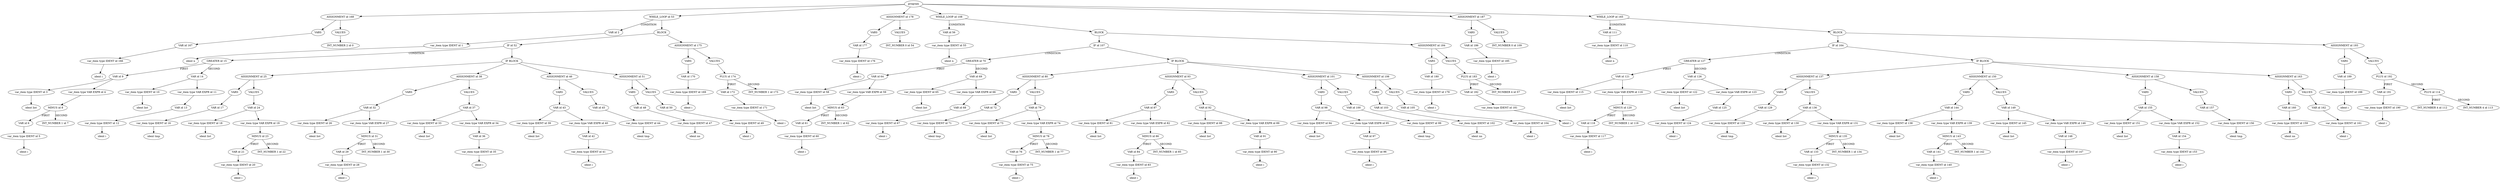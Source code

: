 digraph G {
IDChunkNode60c6f5b [label="program"]
IDStmtNode2038ae61 [label="ASSIGNMENT id 168"]
IDExprSeqNode3c0f93f1 [label="VARS"]
IDExprSeqNode31dc339b [label="VALUES"]
IDStmtNode2038ae61->IDExprSeqNode3c0f93f1
IDStmtNode2038ae61->IDExprSeqNode31dc339b
IDExprNode544fe44c [label="VAR id 167"]
IDVarItemNode31610302 [label="var_item type IDENT id 166"]
ID166 [label="ident i"]
IDVarItemNode31610302->ID166
IDExprNode544fe44c->IDVarItemNode31610302
IDExprSeqNode3c0f93f1->IDExprNode544fe44c
IDExprNode71318ec4 [label="INT_NUMBER 2 id 0"]
IDExprSeqNode31dc339b->IDExprNode71318ec4
IDChunkNode60c6f5b->IDStmtNode2038ae61
IDStmtNode21213b92 [label="WHILE_LOOP id 53"]
IDExprNodea67c67e [label="VAR id 2"]
IDVarItemNode3327bd23 [label="var_item type IDENT id 1"]
ID1 [label="ident n"]
IDVarItemNode3327bd23->ID1
IDExprNodea67c67e->IDVarItemNode3327bd23
IDStmtNode21213b92->IDExprNodea67c67e [label="CONDITION"]
IDStmtSeqNode4e1d422d [label="BLOCK"]
IDStmtNode21213b92->IDStmtSeqNode4e1d422d
IDStmtNode66480dd7 [label="IF id 52"]
IDExprNode52a86356 [label="GREATER id 15"]
IDExprNode5ce81285 [label="VAR id 9"]
IDVarItemNode78c03f1f [label="var_item type IDENT id 3"]
ID3 [label="ident list"]
IDVarItemNode78c03f1f->ID3
IDExprNode5ce81285->IDVarItemNode78c03f1f
IDVarItemNode5ec0a365 [label="var_item type VAR EXPR id 4"]
IDExprNode4fe3c938 [label="MINUS id 8"]
IDExprNode5383967b [label="VAR id 6"]
IDVarItemNode2ac273d3 [label="var_item type IDENT id 5"]
ID5 [label="ident i"]
IDVarItemNode2ac273d3->ID5
IDExprNode5383967b->IDVarItemNode2ac273d3
IDExprNode4fe3c938->IDExprNode5383967b [label="FIRST"]
IDExprNode71423665 [label="INT_NUMBER 1 id 7"]
IDExprNode4fe3c938->IDExprNode71423665 [label="SECOND"]
IDVarItemNode5ec0a365->IDExprNode4fe3c938
IDExprNode5ce81285->IDVarItemNode5ec0a365
IDExprNode52a86356->IDExprNode5ce81285 [label="FIRST"]
IDExprNode20398b7c [label="VAR id 14"]
IDVarItemNode6fc6f14e [label="var_item type IDENT id 10"]
ID10 [label="ident list"]
IDVarItemNode6fc6f14e->ID10
IDExprNode20398b7c->IDVarItemNode6fc6f14e
IDVarItemNode56235b8e [label="var_item type VAR EXPR id 11"]
IDExprNode3632be31 [label="VAR id 13"]
IDVarItemNode5abca1e0 [label="var_item type IDENT id 12"]
ID12 [label="ident i"]
IDVarItemNode5abca1e0->ID12
IDExprNode3632be31->IDVarItemNode5abca1e0
IDVarItemNode56235b8e->IDExprNode3632be31
IDExprNode20398b7c->IDVarItemNode56235b8e
IDExprNode52a86356->IDExprNode20398b7c [label="SECOND"]
IDStmtNode66480dd7->IDExprNode52a86356 [label="CONDITION"]
IDStmtSeqNode2286778 [label="IF BLOCK"]
IDStmtNode66480dd7->IDStmtSeqNode2286778
IDStmtNode4e9ba398 [label="ASSIGNMENT id 25"]
IDExprSeqNode6d7b4f4c [label="VARS"]
IDExprSeqNode527740a2 [label="VALUES"]
IDStmtNode4e9ba398->IDExprSeqNode6d7b4f4c
IDStmtNode4e9ba398->IDExprSeqNode527740a2
IDExprNode13a5fe33 [label="VAR id 17"]
IDVarItemNode3108bc [label="var_item type IDENT id 16"]
ID16 [label="ident tmp"]
IDVarItemNode3108bc->ID16
IDExprNode13a5fe33->IDVarItemNode3108bc
IDExprSeqNode6d7b4f4c->IDExprNode13a5fe33
IDExprNode370736d9 [label="VAR id 24"]
IDVarItemNode5f9d02cb [label="var_item type IDENT id 18"]
ID18 [label="ident list"]
IDVarItemNode5f9d02cb->ID18
IDExprNode370736d9->IDVarItemNode5f9d02cb
IDVarItemNode63753b6d [label="var_item type VAR EXPR id 19"]
IDExprNode6b09bb57 [label="MINUS id 23"]
IDExprNode6536e911 [label="VAR id 21"]
IDVarItemNode520a3426 [label="var_item type IDENT id 20"]
ID20 [label="ident i"]
IDVarItemNode520a3426->ID20
IDExprNode6536e911->IDVarItemNode520a3426
IDExprNode6b09bb57->IDExprNode6536e911 [label="FIRST"]
IDExprNode18eed359 [label="INT_NUMBER 1 id 22"]
IDExprNode6b09bb57->IDExprNode18eed359 [label="SECOND"]
IDVarItemNode63753b6d->IDExprNode6b09bb57
IDExprNode370736d9->IDVarItemNode63753b6d
IDExprSeqNode527740a2->IDExprNode370736d9
IDStmtSeqNode2286778->IDStmtNode4e9ba398
IDStmtNode3e9b1010 [label="ASSIGNMENT id 38"]
IDExprSeqNode6c3708b3 [label="VARS"]
IDExprSeqNode6f1fba17 [label="VALUES"]
IDStmtNode3e9b1010->IDExprSeqNode6c3708b3
IDStmtNode3e9b1010->IDExprSeqNode6f1fba17
IDExprNode185d8b6 [label="VAR id 32"]
IDVarItemNode67784306 [label="var_item type IDENT id 26"]
ID26 [label="ident list"]
IDVarItemNode67784306->ID26
IDExprNode185d8b6->IDVarItemNode67784306
IDVarItemNode335eadca [label="var_item type VAR EXPR id 27"]
IDExprNode210366b4 [label="MINUS id 31"]
IDExprNodeeec5a4a [label="VAR id 29"]
IDVarItemNode2b2948e2 [label="var_item type IDENT id 28"]
ID28 [label="ident i"]
IDVarItemNode2b2948e2->ID28
IDExprNodeeec5a4a->IDVarItemNode2b2948e2
IDExprNode210366b4->IDExprNodeeec5a4a [label="FIRST"]
IDExprNode6ddf90b0 [label="INT_NUMBER 1 id 30"]
IDExprNode210366b4->IDExprNode6ddf90b0 [label="SECOND"]
IDVarItemNode335eadca->IDExprNode210366b4
IDExprNode185d8b6->IDVarItemNode335eadca
IDExprSeqNode6c3708b3->IDExprNode185d8b6
IDExprNode57536d79 [label="VAR id 37"]
IDVarItemNode3b0143d3 [label="var_item type IDENT id 33"]
ID33 [label="ident list"]
IDVarItemNode3b0143d3->ID33
IDExprNode57536d79->IDVarItemNode3b0143d3
IDVarItemNode5a8e6209 [label="var_item type VAR EXPR id 34"]
IDExprNode4b4523f8 [label="VAR id 36"]
IDVarItemNode731a74c [label="var_item type IDENT id 35"]
ID35 [label="ident i"]
IDVarItemNode731a74c->ID35
IDExprNode4b4523f8->IDVarItemNode731a74c
IDVarItemNode5a8e6209->IDExprNode4b4523f8
IDExprNode57536d79->IDVarItemNode5a8e6209
IDExprSeqNode6f1fba17->IDExprNode57536d79
IDStmtSeqNode2286778->IDStmtNode3e9b1010
IDStmtNode369f73a2 [label="ASSIGNMENT id 46"]
IDExprSeqNode1f28c152 [label="VARS"]
IDExprSeqNode7d907bac [label="VALUES"]
IDStmtNode369f73a2->IDExprSeqNode1f28c152
IDStmtNode369f73a2->IDExprSeqNode7d907bac
IDExprNode7791a895 [label="VAR id 43"]
IDVarItemNode3a5ed7a6 [label="var_item type IDENT id 39"]
ID39 [label="ident list"]
IDVarItemNode3a5ed7a6->ID39
IDExprNode7791a895->IDVarItemNode3a5ed7a6
IDVarItemNode6325a3ee [label="var_item type VAR EXPR id 40"]
IDExprNode1d16f93d [label="VAR id 42"]
IDVarItemNode67b92f0a [label="var_item type IDENT id 41"]
ID41 [label="ident i"]
IDVarItemNode67b92f0a->ID41
IDExprNode1d16f93d->IDVarItemNode67b92f0a
IDVarItemNode6325a3ee->IDExprNode1d16f93d
IDExprNode7791a895->IDVarItemNode6325a3ee
IDExprSeqNode1f28c152->IDExprNode7791a895
IDExprNode2b9627bc [label="VAR id 45"]
IDVarItemNode65e2dbf3 [label="var_item type IDENT id 44"]
ID44 [label="ident tmp"]
IDVarItemNode65e2dbf3->ID44
IDExprNode2b9627bc->IDVarItemNode65e2dbf3
IDExprSeqNode7d907bac->IDExprNode2b9627bc
IDStmtSeqNode2286778->IDStmtNode369f73a2
IDStmtNode4f970963 [label="ASSIGNMENT id 51"]
IDExprSeqNode61f8bee4 [label="VARS"]
IDExprSeqNode7b49cea0 [label="VALUES"]
IDStmtNode4f970963->IDExprSeqNode61f8bee4
IDStmtNode4f970963->IDExprSeqNode7b49cea0
IDExprNode887af79 [label="VAR id 48"]
IDVarItemNode7fac631b [label="var_item type IDENT id 47"]
ID47 [label="ident nn"]
IDVarItemNode7fac631b->ID47
IDExprNode887af79->IDVarItemNode7fac631b
IDExprSeqNode61f8bee4->IDExprNode887af79
IDExprNode5b87ed94 [label="VAR id 50"]
IDVarItemNode6e0e048a [label="var_item type IDENT id 49"]
ID49 [label="ident i"]
IDVarItemNode6e0e048a->ID49
IDExprNode5b87ed94->IDVarItemNode6e0e048a
IDExprSeqNode7b49cea0->IDExprNode5b87ed94
IDStmtSeqNode2286778->IDStmtNode4f970963
IDStmtSeqNode4e1d422d->IDStmtNode66480dd7
IDStmtNode5bc79255 [label="ASSIGNMENT id 175"]
IDExprSeqNode47ef968d [label="VARS"]
IDExprSeqNode23e028a9 [label="VALUES"]
IDStmtNode5bc79255->IDExprSeqNode47ef968d
IDStmtNode5bc79255->IDExprSeqNode23e028a9
IDExprNode3dd4520b [label="VAR id 170"]
IDVarItemNode5ae63ade [label="var_item type IDENT id 169"]
ID169 [label="ident i"]
IDVarItemNode5ae63ade->ID169
IDExprNode3dd4520b->IDVarItemNode5ae63ade
IDExprSeqNode47ef968d->IDExprNode3dd4520b
IDExprNode610694f1 [label="PLUS id 174"]
IDExprNode43814d18 [label="VAR id 172"]
IDVarItemNode5c5a1b69 [label="var_item type IDENT id 171"]
ID171 [label="ident i"]
IDVarItemNode5c5a1b69->ID171
IDExprNode43814d18->IDVarItemNode5c5a1b69
IDExprNode610694f1->IDExprNode43814d18 [label="FIRST"]
IDExprNode3701eaf6 [label="INT_NUMBER 1 id 173"]
IDExprNode610694f1->IDExprNode3701eaf6 [label="SECOND"]
IDExprSeqNode23e028a9->IDExprNode610694f1
IDStmtSeqNode4e1d422d->IDStmtNode5bc79255
IDChunkNode60c6f5b->IDStmtNode21213b92
IDStmtNode627551fb [label="ASSIGNMENT id 178"]
IDExprSeqNode2b552920 [label="VARS"]
IDExprSeqNode2758fe70 [label="VALUES"]
IDStmtNode627551fb->IDExprSeqNode2b552920
IDStmtNode627551fb->IDExprSeqNode2758fe70
IDExprNode1f36e637 [label="VAR id 177"]
IDVarItemNode578486a3 [label="var_item type IDENT id 176"]
ID176 [label="ident i"]
IDVarItemNode578486a3->ID176
IDExprNode1f36e637->IDVarItemNode578486a3
IDExprSeqNode2b552920->IDExprNode1f36e637
IDExprNode551aa95a [label="INT_NUMBER 0 id 54"]
IDExprSeqNode2758fe70->IDExprNode551aa95a
IDChunkNode60c6f5b->IDStmtNode627551fb
IDStmtNode35d176f7 [label="WHILE_LOOP id 108"]
IDExprNode1dfe2924 [label="VAR id 56"]
IDVarItemNode6ebc05a6 [label="var_item type IDENT id 55"]
ID55 [label="ident n"]
IDVarItemNode6ebc05a6->ID55
IDExprNode1dfe2924->IDVarItemNode6ebc05a6
IDStmtNode35d176f7->IDExprNode1dfe2924 [label="CONDITION"]
IDStmtSeqNode6e6c3152 [label="BLOCK"]
IDStmtNode35d176f7->IDStmtSeqNode6e6c3152
IDStmtNode50b494a6 [label="IF id 107"]
IDExprNode3cef309d [label="GREATER id 70"]
IDExprNode32709393 [label="VAR id 64"]
IDVarItemNode3d99d22e [label="var_item type IDENT id 58"]
ID58 [label="ident list"]
IDVarItemNode3d99d22e->ID58
IDExprNode32709393->IDVarItemNode3d99d22e
IDVarItemNode49fc609f [label="var_item type VAR EXPR id 59"]
IDExprNodecd2dae5 [label="MINUS id 63"]
IDExprNode3a883ce7 [label="VAR id 61"]
IDVarItemNode4973813a [label="var_item type IDENT id 60"]
ID60 [label="ident i"]
IDVarItemNode4973813a->ID60
IDExprNode3a883ce7->IDVarItemNode4973813a
IDExprNodecd2dae5->IDExprNode3a883ce7 [label="FIRST"]
IDExprNode6321e813 [label="INT_NUMBER 1 id 62"]
IDExprNodecd2dae5->IDExprNode6321e813 [label="SECOND"]
IDVarItemNode49fc609f->IDExprNodecd2dae5
IDExprNode32709393->IDVarItemNode49fc609f
IDExprNode3cef309d->IDExprNode32709393 [label="FIRST"]
IDExprNode79be0360 [label="VAR id 69"]
IDVarItemNode22a67b4 [label="var_item type IDENT id 65"]
ID65 [label="ident list"]
IDVarItemNode22a67b4->ID65
IDExprNode79be0360->IDVarItemNode22a67b4
IDVarItemNode57855c9a [label="var_item type VAR EXPR id 66"]
IDExprNode3b084709 [label="VAR id 68"]
IDVarItemNode3224f60b [label="var_item type IDENT id 67"]
ID67 [label="ident i"]
IDVarItemNode3224f60b->ID67
IDExprNode3b084709->IDVarItemNode3224f60b
IDVarItemNode57855c9a->IDExprNode3b084709
IDExprNode79be0360->IDVarItemNode57855c9a
IDExprNode3cef309d->IDExprNode79be0360 [label="SECOND"]
IDStmtNode50b494a6->IDExprNode3cef309d [label="CONDITION"]
IDStmtSeqNode63e2203c [label="IF BLOCK"]
IDStmtNode50b494a6->IDStmtSeqNode63e2203c
IDStmtNode1efed156 [label="ASSIGNMENT id 80"]
IDExprSeqNode6737fd8f [label="VARS"]
IDExprSeqNode72b6cbcc [label="VALUES"]
IDStmtNode1efed156->IDExprSeqNode6737fd8f
IDStmtNode1efed156->IDExprSeqNode72b6cbcc
IDExprNodea7e666 [label="VAR id 72"]
IDVarItemNode68bbe345 [label="var_item type IDENT id 71"]
ID71 [label="ident tmp"]
IDVarItemNode68bbe345->ID71
IDExprNodea7e666->IDVarItemNode68bbe345
IDExprSeqNode6737fd8f->IDExprNodea7e666
IDExprNode30b8a058 [label="VAR id 79"]
IDVarItemNode7494e528 [label="var_item type IDENT id 73"]
ID73 [label="ident list"]
IDVarItemNode7494e528->ID73
IDExprNode30b8a058->IDVarItemNode7494e528
IDVarItemNode4bbfb90a [label="var_item type VAR EXPR id 74"]
IDExprNode7c29daf3 [label="MINUS id 78"]
IDExprNode9660f4e [label="VAR id 76"]
IDVarItemNode5a8806ef [label="var_item type IDENT id 75"]
ID75 [label="ident i"]
IDVarItemNode5a8806ef->ID75
IDExprNode9660f4e->IDVarItemNode5a8806ef
IDExprNode7c29daf3->IDExprNode9660f4e [label="FIRST"]
IDExprNode6c49835d [label="INT_NUMBER 1 id 77"]
IDExprNode7c29daf3->IDExprNode6c49835d [label="SECOND"]
IDVarItemNode4bbfb90a->IDExprNode7c29daf3
IDExprNode30b8a058->IDVarItemNode4bbfb90a
IDExprSeqNode72b6cbcc->IDExprNode30b8a058
IDStmtSeqNode63e2203c->IDStmtNode1efed156
IDStmtNode5e853265 [label="ASSIGNMENT id 93"]
IDExprSeqNode67205a84 [label="VARS"]
IDExprSeqNode7d0587f1 [label="VALUES"]
IDStmtNode5e853265->IDExprSeqNode67205a84
IDStmtNode5e853265->IDExprSeqNode7d0587f1
IDExprNode5d76b067 [label="VAR id 87"]
IDVarItemNode2a17b7b6 [label="var_item type IDENT id 81"]
ID81 [label="ident list"]
IDVarItemNode2a17b7b6->ID81
IDExprNode5d76b067->IDVarItemNode2a17b7b6
IDVarItemNode4f063c0a [label="var_item type VAR EXPR id 82"]
IDExprNode1e6d1014 [label="MINUS id 86"]
IDExprNode76707e36 [label="VAR id 84"]
IDVarItemNode614ddd49 [label="var_item type IDENT id 83"]
ID83 [label="ident i"]
IDVarItemNode614ddd49->ID83
IDExprNode76707e36->IDVarItemNode614ddd49
IDExprNode1e6d1014->IDExprNode76707e36 [label="FIRST"]
IDExprNode1f554b06 [label="INT_NUMBER 1 id 85"]
IDExprNode1e6d1014->IDExprNode1f554b06 [label="SECOND"]
IDVarItemNode4f063c0a->IDExprNode1e6d1014
IDExprNode5d76b067->IDVarItemNode4f063c0a
IDExprSeqNode67205a84->IDExprNode5d76b067
IDExprNode694e1548 [label="VAR id 92"]
IDVarItemNode1c3a4799 [label="var_item type IDENT id 88"]
ID88 [label="ident list"]
IDVarItemNode1c3a4799->ID88
IDExprNode694e1548->IDVarItemNode1c3a4799
IDVarItemNode131276c2 [label="var_item type VAR EXPR id 89"]
IDExprNode26aa12dd [label="VAR id 91"]
IDVarItemNode3fd7a715 [label="var_item type IDENT id 90"]
ID90 [label="ident i"]
IDVarItemNode3fd7a715->ID90
IDExprNode26aa12dd->IDVarItemNode3fd7a715
IDVarItemNode131276c2->IDExprNode26aa12dd
IDExprNode694e1548->IDVarItemNode131276c2
IDExprSeqNode7d0587f1->IDExprNode694e1548
IDStmtSeqNode63e2203c->IDStmtNode5e853265
IDStmtNode711f39f9 [label="ASSIGNMENT id 101"]
IDExprSeqNode71bbf57e [label="VARS"]
IDExprSeqNode7f13d6e [label="VALUES"]
IDStmtNode711f39f9->IDExprSeqNode71bbf57e
IDStmtNode711f39f9->IDExprSeqNode7f13d6e
IDExprNode51cdd8a [label="VAR id 98"]
IDVarItemNoded44fc21 [label="var_item type IDENT id 94"]
ID94 [label="ident list"]
IDVarItemNoded44fc21->ID94
IDExprNode51cdd8a->IDVarItemNoded44fc21
IDVarItemNode23faf8f2 [label="var_item type VAR EXPR id 95"]
IDExprNode2d6eabae [label="VAR id 97"]
IDVarItemNode4e7dc304 [label="var_item type IDENT id 96"]
ID96 [label="ident i"]
IDVarItemNode4e7dc304->ID96
IDExprNode2d6eabae->IDVarItemNode4e7dc304
IDVarItemNode23faf8f2->IDExprNode2d6eabae
IDExprNode51cdd8a->IDVarItemNode23faf8f2
IDExprSeqNode71bbf57e->IDExprNode51cdd8a
IDExprNode64729b1e [label="VAR id 100"]
IDVarItemNode10bbd20a [label="var_item type IDENT id 99"]
ID99 [label="ident tmp"]
IDVarItemNode10bbd20a->ID99
IDExprNode64729b1e->IDVarItemNode10bbd20a
IDExprSeqNode7f13d6e->IDExprNode64729b1e
IDStmtSeqNode63e2203c->IDStmtNode711f39f9
IDStmtNode48503868 [label="ASSIGNMENT id 106"]
IDExprSeqNode6895a785 [label="VARS"]
IDExprSeqNode184f6be2 [label="VALUES"]
IDStmtNode48503868->IDExprSeqNode6895a785
IDStmtNode48503868->IDExprSeqNode184f6be2
IDExprNode56aac163 [label="VAR id 103"]
IDVarItemNode1f7030a6 [label="var_item type IDENT id 102"]
ID102 [label="ident nn"]
IDVarItemNode1f7030a6->ID102
IDExprNode56aac163->IDVarItemNode1f7030a6
IDExprSeqNode6895a785->IDExprNode56aac163
IDExprNode5a1c0542 [label="VAR id 105"]
IDVarItemNode396f6598 [label="var_item type IDENT id 104"]
ID104 [label="ident i"]
IDVarItemNode396f6598->ID104
IDExprNode5a1c0542->IDVarItemNode396f6598
IDExprSeqNode184f6be2->IDExprNode5a1c0542
IDStmtSeqNode63e2203c->IDStmtNode48503868
IDStmtSeqNode6e6c3152->IDStmtNode50b494a6
IDStmtNode394e1a0f [label="ASSIGNMENT id 184"]
IDExprSeqNode27a5f880 [label="VARS"]
IDExprSeqNode1d29cf23 [label="VALUES"]
IDStmtNode394e1a0f->IDExprSeqNode27a5f880
IDStmtNode394e1a0f->IDExprSeqNode1d29cf23
IDExprNode5f282abb [label="VAR id 180"]
IDVarItemNode167fdd33 [label="var_item type IDENT id 179"]
ID179 [label="ident i"]
IDVarItemNode167fdd33->ID179
IDExprNode5f282abb->IDVarItemNode167fdd33
IDExprSeqNode27a5f880->IDExprNode5f282abb
IDExprNode1e965684 [label="PLUS id 183"]
IDExprNode4d95d2a2 [label="VAR id 182"]
IDVarItemNode53f65459 [label="var_item type IDENT id 181"]
ID181 [label="ident i"]
IDVarItemNode53f65459->ID181
IDExprNode4d95d2a2->IDVarItemNode53f65459
IDExprNode1e965684->IDExprNode4d95d2a2 [label="FIRST"]
IDExprNode3b088d51 [label="INT_NUMBER 4 id 57"]
IDExprNode1e965684->IDExprNode3b088d51 [label="SECOND"]
IDExprSeqNode1d29cf23->IDExprNode1e965684
IDStmtSeqNode6e6c3152->IDStmtNode394e1a0f
IDChunkNode60c6f5b->IDStmtNode35d176f7
IDStmtNode1786dec2 [label="ASSIGNMENT id 187"]
IDExprSeqNode74650e52 [label="VARS"]
IDExprSeqNode15d0c81b [label="VALUES"]
IDStmtNode1786dec2->IDExprSeqNode74650e52
IDStmtNode1786dec2->IDExprSeqNode15d0c81b
IDExprNode6acdbdf5 [label="VAR id 186"]
IDVarItemNode4b1c1ea0 [label="var_item type IDENT id 185"]
ID185 [label="ident i"]
IDVarItemNode4b1c1ea0->ID185
IDExprNode6acdbdf5->IDVarItemNode4b1c1ea0
IDExprSeqNode74650e52->IDExprNode6acdbdf5
IDExprNode17579e0f [label="INT_NUMBER 0 id 109"]
IDExprSeqNode15d0c81b->IDExprNode17579e0f
IDChunkNode60c6f5b->IDStmtNode1786dec2
IDStmtNode4d41cee [label="WHILE_LOOP id 165"]
IDExprNode3712b94 [label="VAR id 111"]
IDVarItemNode2833cc44 [label="var_item type IDENT id 110"]
ID110 [label="ident n"]
IDVarItemNode2833cc44->ID110
IDExprNode3712b94->IDVarItemNode2833cc44
IDStmtNode4d41cee->IDExprNode3712b94 [label="CONDITION"]
IDStmtSeqNode33f88ab [label="BLOCK"]
IDStmtNode4d41cee->IDStmtSeqNode33f88ab
IDStmtNode27a8c74e [label="IF id 164"]
IDExprNode2d8f65a4 [label="GREATER id 127"]
IDExprNode1b68ddbd [label="VAR id 121"]
IDVarItemNode646d64ab [label="var_item type IDENT id 115"]
ID115 [label="ident list"]
IDVarItemNode646d64ab->ID115
IDExprNode1b68ddbd->IDVarItemNode646d64ab
IDVarItemNode59e5ddf [label="var_item type VAR EXPR id 116"]
IDExprNode536aaa8d [label="MINUS id 120"]
IDExprNodee320068 [label="VAR id 118"]
IDVarItemNode1f57539 [label="var_item type IDENT id 117"]
ID117 [label="ident i"]
IDVarItemNode1f57539->ID117
IDExprNodee320068->IDVarItemNode1f57539
IDExprNode536aaa8d->IDExprNodee320068 [label="FIRST"]
IDExprNode76f2b07d [label="INT_NUMBER 1 id 119"]
IDExprNode536aaa8d->IDExprNode76f2b07d [label="SECOND"]
IDVarItemNode59e5ddf->IDExprNode536aaa8d
IDExprNode1b68ddbd->IDVarItemNode59e5ddf
IDExprNode2d8f65a4->IDExprNode1b68ddbd [label="FIRST"]
IDExprNode704a52ec [label="VAR id 126"]
IDVarItemNode6ee52dcd [label="var_item type IDENT id 122"]
ID122 [label="ident list"]
IDVarItemNode6ee52dcd->ID122
IDExprNode704a52ec->IDVarItemNode6ee52dcd
IDVarItemNode4493d195 [label="var_item type VAR EXPR id 123"]
IDExprNode2781e022 [label="VAR id 125"]
IDVarItemNode57e1b0c [label="var_item type IDENT id 124"]
ID124 [label="ident i"]
IDVarItemNode57e1b0c->ID124
IDExprNode2781e022->IDVarItemNode57e1b0c
IDVarItemNode4493d195->IDExprNode2781e022
IDExprNode704a52ec->IDVarItemNode4493d195
IDExprNode2d8f65a4->IDExprNode704a52ec [label="SECOND"]
IDStmtNode27a8c74e->IDExprNode2d8f65a4 [label="CONDITION"]
IDStmtSeqNode4232c52b [label="IF BLOCK"]
IDStmtNode27a8c74e->IDStmtSeqNode4232c52b
IDStmtNode1877ab81 [label="ASSIGNMENT id 137"]
IDExprSeqNode305fd85d [label="VARS"]
IDExprSeqNode458c1321 [label="VALUES"]
IDStmtNode1877ab81->IDExprSeqNode305fd85d
IDStmtNode1877ab81->IDExprSeqNode458c1321
IDExprNode11438d26 [label="VAR id 129"]
IDVarItemNode34cd072c [label="var_item type IDENT id 128"]
ID128 [label="ident tmp"]
IDVarItemNode34cd072c->ID128
IDExprNode11438d26->IDVarItemNode34cd072c
IDExprSeqNode305fd85d->IDExprNode11438d26
IDExprNode7a1ebcd8 [label="VAR id 136"]
IDVarItemNode5faeada1 [label="var_item type IDENT id 130"]
ID130 [label="ident list"]
IDVarItemNode5faeada1->ID130
IDExprNode7a1ebcd8->IDVarItemNode5faeada1
IDVarItemNode528931cf [label="var_item type VAR EXPR id 131"]
IDExprNodeea1a8d5 [label="MINUS id 135"]
IDExprNode1563da5 [label="VAR id 133"]
IDVarItemNode2bbf4b8b [label="var_item type IDENT id 132"]
ID132 [label="ident i"]
IDVarItemNode2bbf4b8b->ID132
IDExprNode1563da5->IDVarItemNode2bbf4b8b
IDExprNodeea1a8d5->IDExprNode1563da5 [label="FIRST"]
IDExprNode30a3107a [label="INT_NUMBER 1 id 134"]
IDExprNodeea1a8d5->IDExprNode30a3107a [label="SECOND"]
IDVarItemNode528931cf->IDExprNodeea1a8d5
IDExprNode7a1ebcd8->IDVarItemNode528931cf
IDExprSeqNode458c1321->IDExprNode7a1ebcd8
IDStmtSeqNode4232c52b->IDStmtNode1877ab81
IDStmtNode33c7e1bb [label="ASSIGNMENT id 150"]
IDExprSeqNode34c4973 [label="VARS"]
IDExprSeqNode52feb982 [label="VALUES"]
IDStmtNode33c7e1bb->IDExprSeqNode34c4973
IDStmtNode33c7e1bb->IDExprSeqNode52feb982
IDExprNode7a765367 [label="VAR id 144"]
IDVarItemNode76b0bfab [label="var_item type IDENT id 138"]
ID138 [label="ident list"]
IDVarItemNode76b0bfab->ID138
IDExprNode7a765367->IDVarItemNode76b0bfab
IDVarItemNode17d677df [label="var_item type VAR EXPR id 139"]
IDExprNode3043fe0e [label="MINUS id 143"]
IDExprNode78e67e0a [label="VAR id 141"]
IDVarItemNodebd8db5a [label="var_item type IDENT id 140"]
ID140 [label="ident i"]
IDVarItemNodebd8db5a->ID140
IDExprNode78e67e0a->IDVarItemNodebd8db5a
IDExprNode3043fe0e->IDExprNode78e67e0a [label="FIRST"]
IDExprNode2f943d71 [label="INT_NUMBER 1 id 142"]
IDExprNode3043fe0e->IDExprNode2f943d71 [label="SECOND"]
IDVarItemNode17d677df->IDExprNode3043fe0e
IDExprNode7a765367->IDVarItemNode17d677df
IDExprSeqNode34c4973->IDExprNode7a765367
IDExprNode80503 [label="VAR id 149"]
IDVarItemNode4b553d26 [label="var_item type IDENT id 145"]
ID145 [label="ident list"]
IDVarItemNode4b553d26->ID145
IDExprNode80503->IDVarItemNode4b553d26
IDVarItemNode69a3d1d [label="var_item type VAR EXPR id 146"]
IDExprNode86be70a [label="VAR id 148"]
IDVarItemNode480bdb19 [label="var_item type IDENT id 147"]
ID147 [label="ident i"]
IDVarItemNode480bdb19->ID147
IDExprNode86be70a->IDVarItemNode480bdb19
IDVarItemNode69a3d1d->IDExprNode86be70a
IDExprNode80503->IDVarItemNode69a3d1d
IDExprSeqNode52feb982->IDExprNode80503
IDStmtSeqNode4232c52b->IDStmtNode33c7e1bb
IDStmtNode2a556333 [label="ASSIGNMENT id 158"]
IDExprSeqNode7d70d1b1 [label="VARS"]
IDExprSeqNode2a742aa2 [label="VALUES"]
IDStmtNode2a556333->IDExprSeqNode7d70d1b1
IDStmtNode2a556333->IDExprSeqNode2a742aa2
IDExprNode3cb1ffe6 [label="VAR id 155"]
IDVarItemNode3dfc5fb8 [label="var_item type IDENT id 151"]
ID151 [label="ident list"]
IDVarItemNode3dfc5fb8->ID151
IDExprNode3cb1ffe6->IDVarItemNode3dfc5fb8
IDVarItemNode467aecef [label="var_item type VAR EXPR id 152"]
IDExprNode4d50efb8 [label="VAR id 154"]
IDVarItemNode7e2d773b [label="var_item type IDENT id 153"]
ID153 [label="ident i"]
IDVarItemNode7e2d773b->ID153
IDExprNode4d50efb8->IDVarItemNode7e2d773b
IDVarItemNode467aecef->IDExprNode4d50efb8
IDExprNode3cb1ffe6->IDVarItemNode467aecef
IDExprSeqNode7d70d1b1->IDExprNode3cb1ffe6
IDExprNode2173f6d9 [label="VAR id 157"]
IDVarItemNode307f6b8c [label="var_item type IDENT id 156"]
ID156 [label="ident tmp"]
IDVarItemNode307f6b8c->ID156
IDExprNode2173f6d9->IDVarItemNode307f6b8c
IDExprSeqNode2a742aa2->IDExprNode2173f6d9
IDStmtSeqNode4232c52b->IDStmtNode2a556333
IDStmtNode7a187f14 [label="ASSIGNMENT id 163"]
IDExprSeqNode6f195bc3 [label="VARS"]
IDExprSeqNode51e2adc7 [label="VALUES"]
IDStmtNode7a187f14->IDExprSeqNode6f195bc3
IDStmtNode7a187f14->IDExprSeqNode51e2adc7
IDExprNode1a8a8f7c [label="VAR id 160"]
IDVarItemNode2353b3e6 [label="var_item type IDENT id 159"]
ID159 [label="ident nn"]
IDVarItemNode2353b3e6->ID159
IDExprNode1a8a8f7c->IDVarItemNode2353b3e6
IDExprSeqNode6f195bc3->IDExprNode1a8a8f7c
IDExprNode631330c [label="VAR id 162"]
IDVarItemNode42f93a98 [label="var_item type IDENT id 161"]
ID161 [label="ident i"]
IDVarItemNode42f93a98->ID161
IDExprNode631330c->IDVarItemNode42f93a98
IDExprSeqNode51e2adc7->IDExprNode631330c
IDStmtSeqNode4232c52b->IDStmtNode7a187f14
IDStmtSeqNode33f88ab->IDStmtNode27a8c74e
IDStmtNodec46bcd4 [label="ASSIGNMENT id 193"]
IDExprSeqNode3234e239 [label="VARS"]
IDExprSeqNode3d921e20 [label="VALUES"]
IDStmtNodec46bcd4->IDExprSeqNode3234e239
IDStmtNodec46bcd4->IDExprSeqNode3d921e20
IDExprNode36b4cef0 [label="VAR id 189"]
IDVarItemNodefad74ee [label="var_item type IDENT id 188"]
ID188 [label="ident i"]
IDVarItemNodefad74ee->ID188
IDExprNode36b4cef0->IDVarItemNodefad74ee
IDExprSeqNode3234e239->IDExprNode36b4cef0
IDExprNode1a1d6a08 [label="PLUS id 192"]
IDExprNode37d31475 [label="VAR id 191"]
IDVarItemNode27808f31 [label="var_item type IDENT id 190"]
ID190 [label="ident i"]
IDVarItemNode27808f31->ID190
IDExprNode37d31475->IDVarItemNode27808f31
IDExprNode1a1d6a08->IDExprNode37d31475 [label="FIRST"]
IDExprNode436e852b [label="PLUS id 114"]
IDExprNode32d2fa64 [label="INT_NUMBER 4 id 112"]
IDExprNode436e852b->IDExprNode32d2fa64 [label="FIRST"]
IDExprNode1d8d30f7 [label="INT_NUMBER 4 id 113"]
IDExprNode436e852b->IDExprNode1d8d30f7 [label="SECOND"]
IDExprNode1a1d6a08->IDExprNode436e852b [label="SECOND"]
IDExprSeqNode3d921e20->IDExprNode1a1d6a08
IDStmtSeqNode33f88ab->IDStmtNodec46bcd4
IDChunkNode60c6f5b->IDStmtNode4d41cee
}